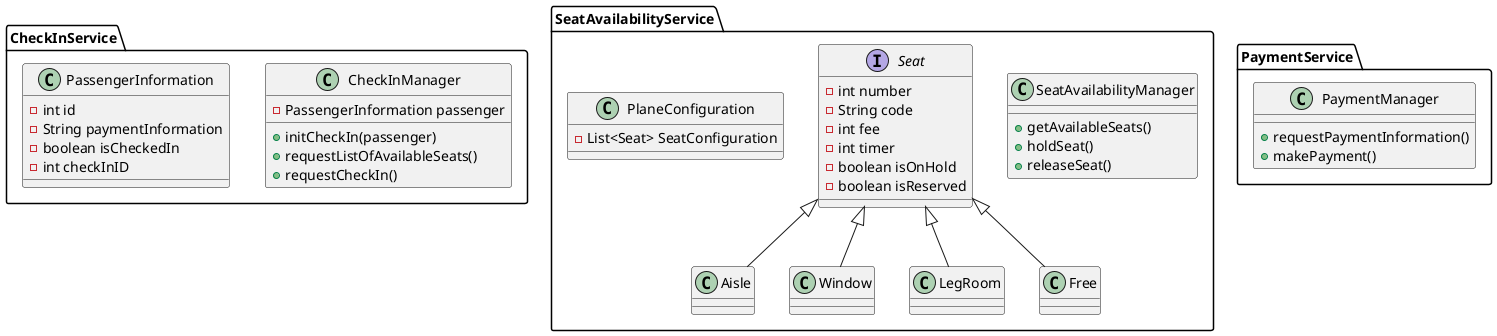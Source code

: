 @startuml


package CheckInService{
    class CheckInManager{
    -PassengerInformation passenger
    +initCheckIn(passenger)
    +requestListOfAvailableSeats()
    +requestCheckIn()
    }
    class PassengerInformation{
    -int id
    -String paymentInformation
    -boolean isCheckedIn
    -int checkInID
    }
}

package SeatAvailabilityService{
    class SeatAvailabilityManager{
    +getAvailableSeats()
    +holdSeat()
    +releaseSeat()
    }
    interface Seat{
    -int number
    -String code
    -int fee
    -int timer
    -boolean isOnHold
    -boolean isReserved
    }
    class Aisle{
    }
    class Window{
    }
    class LegRoom{
    }
    class Free{
    }
    class PlaneConfiguration{
    -List<Seat> SeatConfiguration
    }
    Seat <|-- Aisle
    Seat <|-- Window
    Seat <|-- LegRoom
    Seat <|-- Free
}

package PaymentService{
    class PaymentManager{
    +requestPaymentInformation()
    +makePayment()
    }
}


@enduml
